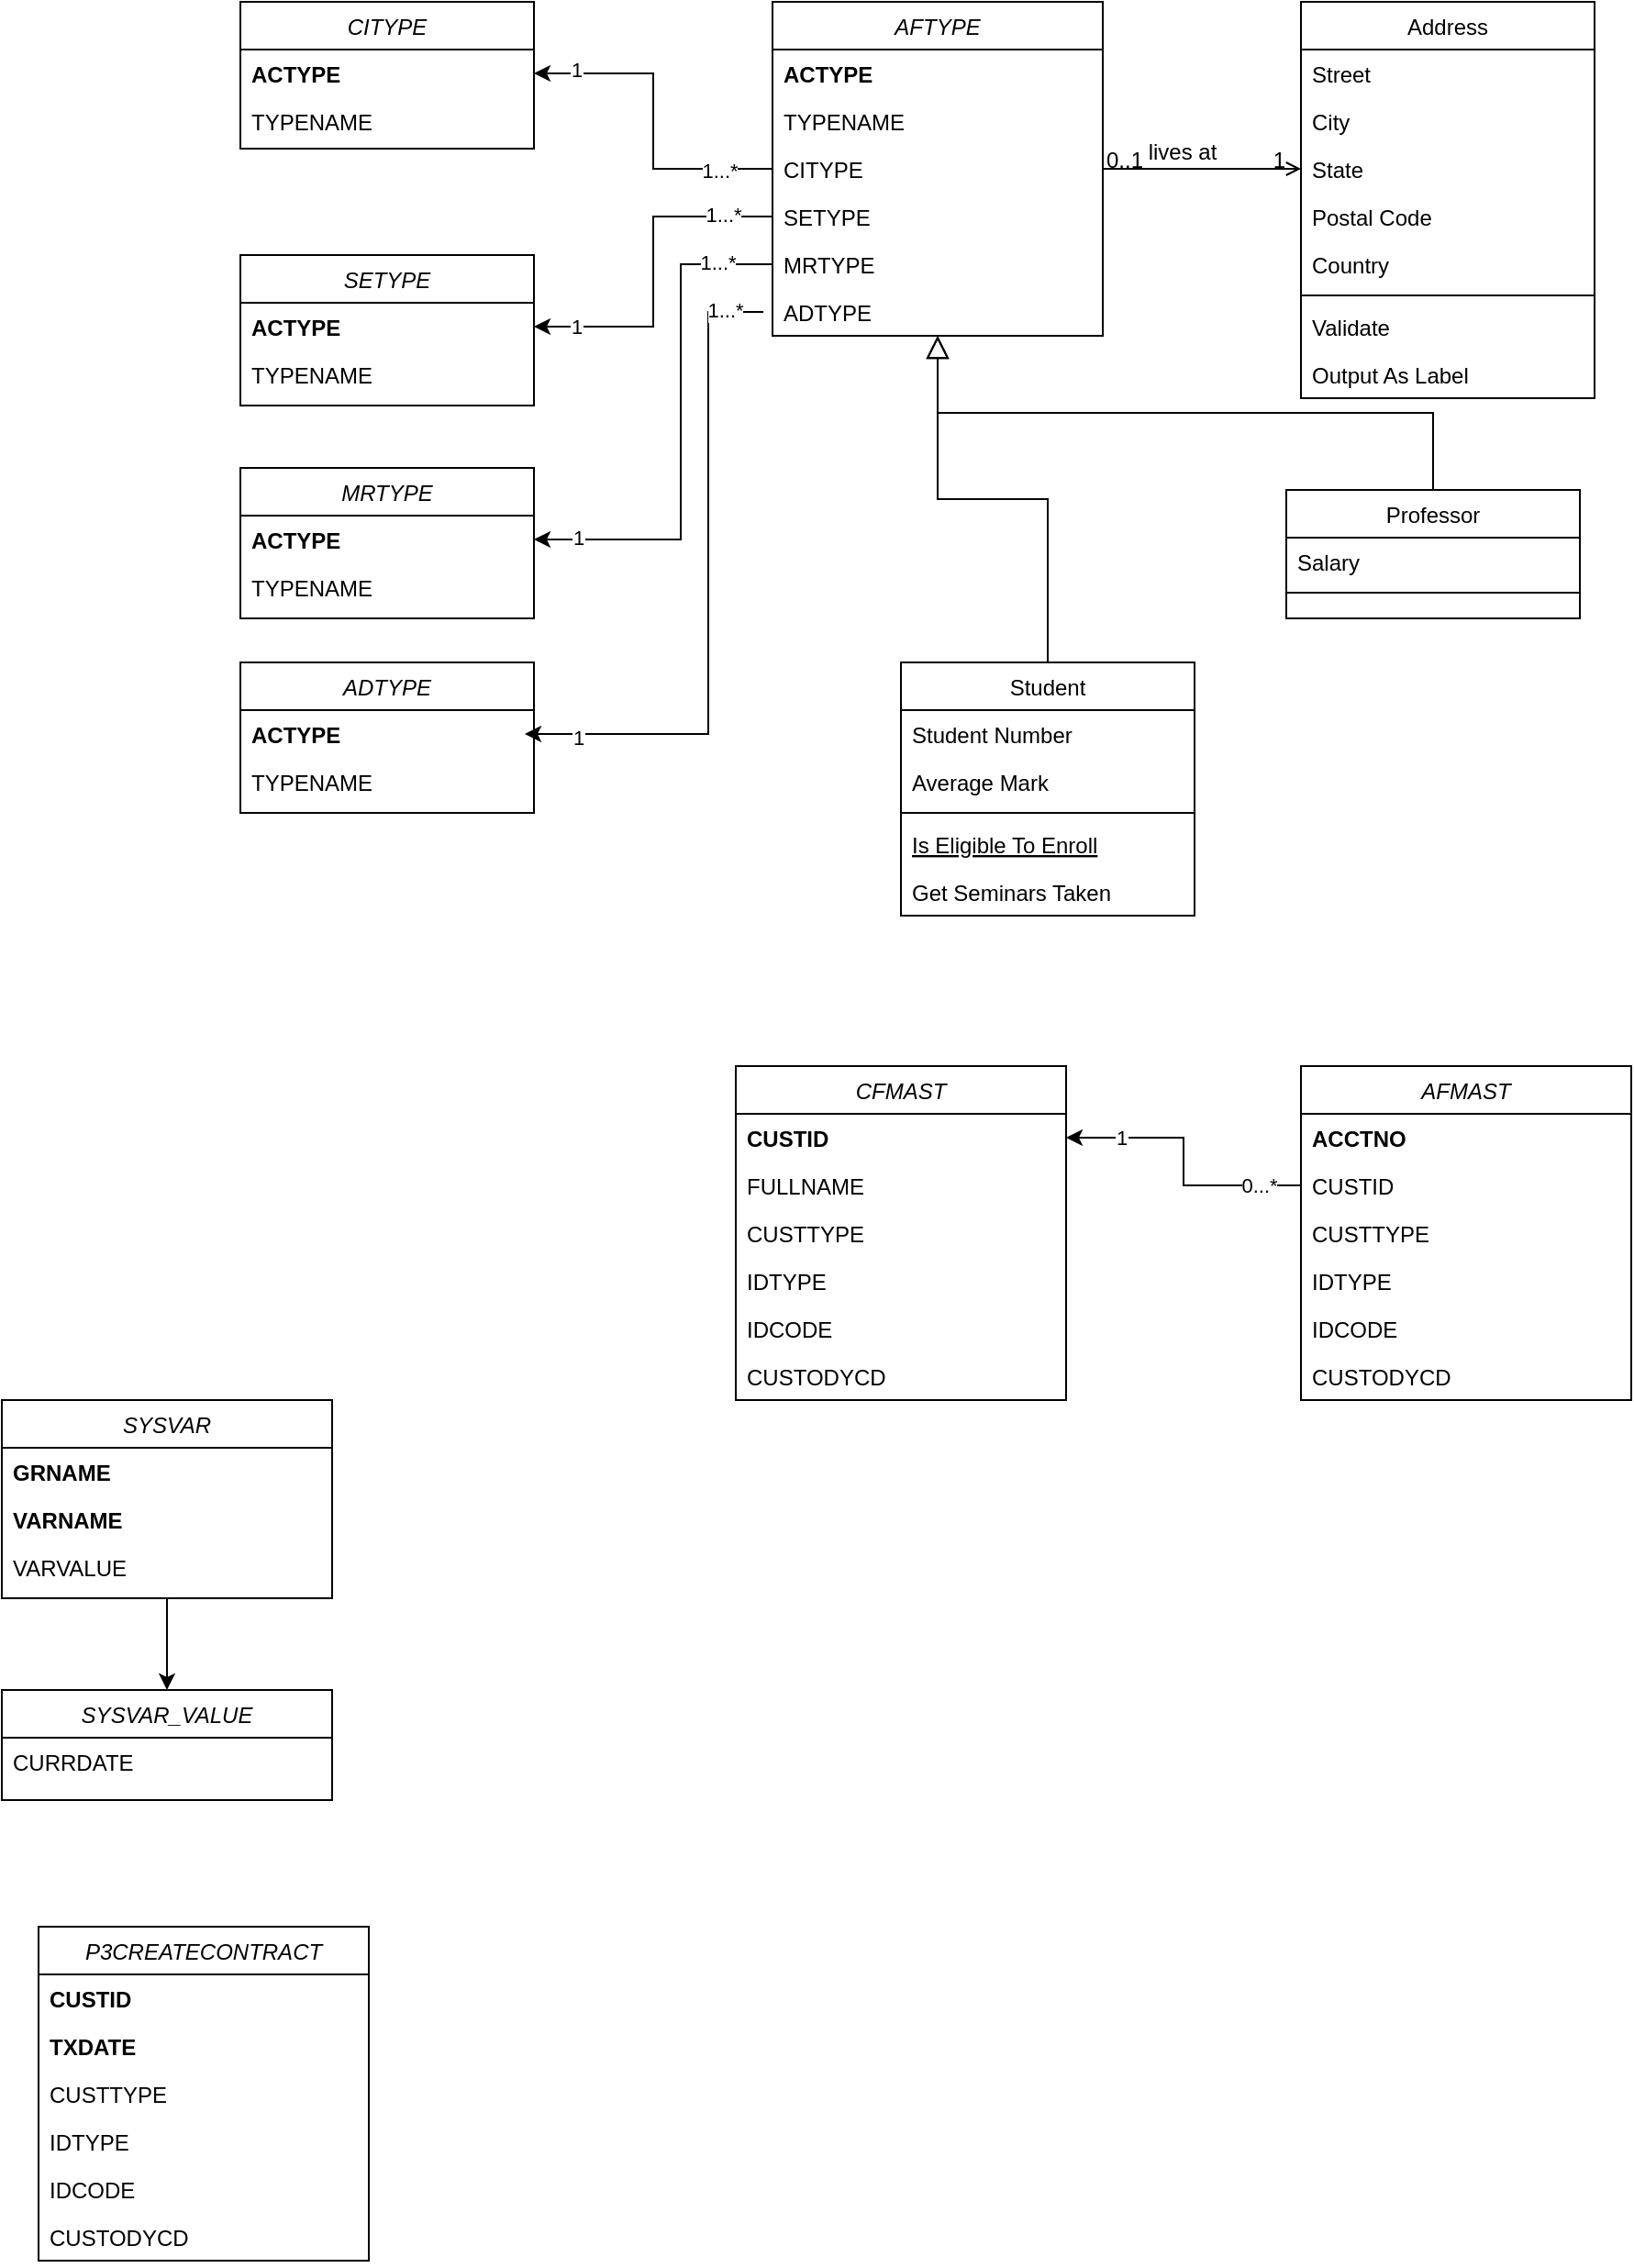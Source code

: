 <mxfile version="24.8.3">
  <diagram id="C5RBs43oDa-KdzZeNtuy" name="Page-1">
    <mxGraphModel dx="2261" dy="772" grid="1" gridSize="10" guides="1" tooltips="1" connect="1" arrows="1" fold="1" page="1" pageScale="1" pageWidth="827" pageHeight="1169" math="0" shadow="0">
      <root>
        <mxCell id="WIyWlLk6GJQsqaUBKTNV-0" />
        <mxCell id="WIyWlLk6GJQsqaUBKTNV-1" parent="WIyWlLk6GJQsqaUBKTNV-0" />
        <UserObject label="AFTYPE" tooltip="Loại hình tiểu khoản" id="zkfFHV4jXpPFQw0GAbJ--0">
          <mxCell style="swimlane;fontStyle=2;align=center;verticalAlign=top;childLayout=stackLayout;horizontal=1;startSize=26;horizontalStack=0;resizeParent=1;resizeLast=0;collapsible=1;marginBottom=0;rounded=0;shadow=0;strokeWidth=1;" parent="WIyWlLk6GJQsqaUBKTNV-1" vertex="1">
            <mxGeometry x="220" y="120" width="180" height="182" as="geometry">
              <mxRectangle x="230" y="140" width="160" height="26" as="alternateBounds" />
            </mxGeometry>
          </mxCell>
        </UserObject>
        <UserObject label="ACTYPE" tooltip="Mã loại hình - Key" id="zkfFHV4jXpPFQw0GAbJ--1">
          <mxCell style="text;align=left;verticalAlign=top;spacingLeft=4;spacingRight=4;overflow=hidden;rotatable=0;points=[[0,0.5],[1,0.5]];portConstraint=eastwest;fontStyle=1" parent="zkfFHV4jXpPFQw0GAbJ--0" vertex="1">
            <mxGeometry y="26" width="180" height="26" as="geometry" />
          </mxCell>
        </UserObject>
        <UserObject label="TYPENAME" tooltip="Tên loại hình" id="zkfFHV4jXpPFQw0GAbJ--2">
          <mxCell style="text;align=left;verticalAlign=top;spacingLeft=4;spacingRight=4;overflow=hidden;rotatable=0;points=[[0,0.5],[1,0.5]];portConstraint=eastwest;rounded=0;shadow=0;html=0;" parent="zkfFHV4jXpPFQw0GAbJ--0" vertex="1">
            <mxGeometry y="52" width="180" height="26" as="geometry" />
          </mxCell>
        </UserObject>
        <mxCell id="zkfFHV4jXpPFQw0GAbJ--3" value="CITYPE" style="text;align=left;verticalAlign=top;spacingLeft=4;spacingRight=4;overflow=hidden;rotatable=0;points=[[0,0.5],[1,0.5]];portConstraint=eastwest;rounded=0;shadow=0;html=0;" parent="zkfFHV4jXpPFQw0GAbJ--0" vertex="1">
          <mxGeometry y="78" width="180" height="26" as="geometry" />
        </mxCell>
        <mxCell id="URuendmNtwKHBHTA27Hg-24" value="SETYPE" style="text;align=left;verticalAlign=top;spacingLeft=4;spacingRight=4;overflow=hidden;rotatable=0;points=[[0,0.5],[1,0.5]];portConstraint=eastwest;rounded=0;shadow=0;html=0;" parent="zkfFHV4jXpPFQw0GAbJ--0" vertex="1">
          <mxGeometry y="104" width="180" height="26" as="geometry" />
        </mxCell>
        <mxCell id="URuendmNtwKHBHTA27Hg-28" value="MRTYPE" style="text;align=left;verticalAlign=top;spacingLeft=4;spacingRight=4;overflow=hidden;rotatable=0;points=[[0,0.5],[1,0.5]];portConstraint=eastwest;rounded=0;shadow=0;html=0;" parent="zkfFHV4jXpPFQw0GAbJ--0" vertex="1">
          <mxGeometry y="130" width="180" height="26" as="geometry" />
        </mxCell>
        <mxCell id="URuendmNtwKHBHTA27Hg-39" value="ADTYPE" style="text;align=left;verticalAlign=top;spacingLeft=4;spacingRight=4;overflow=hidden;rotatable=0;points=[[0,0.5],[1,0.5]];portConstraint=eastwest;rounded=0;shadow=0;html=0;" parent="zkfFHV4jXpPFQw0GAbJ--0" vertex="1">
          <mxGeometry y="156" width="180" height="26" as="geometry" />
        </mxCell>
        <mxCell id="zkfFHV4jXpPFQw0GAbJ--6" value="Student" style="swimlane;fontStyle=0;align=center;verticalAlign=top;childLayout=stackLayout;horizontal=1;startSize=26;horizontalStack=0;resizeParent=1;resizeLast=0;collapsible=1;marginBottom=0;rounded=0;shadow=0;strokeWidth=1;" parent="WIyWlLk6GJQsqaUBKTNV-1" vertex="1">
          <mxGeometry x="290" y="480" width="160" height="138" as="geometry">
            <mxRectangle x="130" y="380" width="160" height="26" as="alternateBounds" />
          </mxGeometry>
        </mxCell>
        <mxCell id="zkfFHV4jXpPFQw0GAbJ--7" value="Student Number" style="text;align=left;verticalAlign=top;spacingLeft=4;spacingRight=4;overflow=hidden;rotatable=0;points=[[0,0.5],[1,0.5]];portConstraint=eastwest;" parent="zkfFHV4jXpPFQw0GAbJ--6" vertex="1">
          <mxGeometry y="26" width="160" height="26" as="geometry" />
        </mxCell>
        <mxCell id="zkfFHV4jXpPFQw0GAbJ--8" value="Average Mark" style="text;align=left;verticalAlign=top;spacingLeft=4;spacingRight=4;overflow=hidden;rotatable=0;points=[[0,0.5],[1,0.5]];portConstraint=eastwest;rounded=0;shadow=0;html=0;" parent="zkfFHV4jXpPFQw0GAbJ--6" vertex="1">
          <mxGeometry y="52" width="160" height="26" as="geometry" />
        </mxCell>
        <mxCell id="zkfFHV4jXpPFQw0GAbJ--9" value="" style="line;html=1;strokeWidth=1;align=left;verticalAlign=middle;spacingTop=-1;spacingLeft=3;spacingRight=3;rotatable=0;labelPosition=right;points=[];portConstraint=eastwest;" parent="zkfFHV4jXpPFQw0GAbJ--6" vertex="1">
          <mxGeometry y="78" width="160" height="8" as="geometry" />
        </mxCell>
        <mxCell id="zkfFHV4jXpPFQw0GAbJ--10" value="Is Eligible To Enroll" style="text;align=left;verticalAlign=top;spacingLeft=4;spacingRight=4;overflow=hidden;rotatable=0;points=[[0,0.5],[1,0.5]];portConstraint=eastwest;fontStyle=4" parent="zkfFHV4jXpPFQw0GAbJ--6" vertex="1">
          <mxGeometry y="86" width="160" height="26" as="geometry" />
        </mxCell>
        <mxCell id="zkfFHV4jXpPFQw0GAbJ--11" value="Get Seminars Taken" style="text;align=left;verticalAlign=top;spacingLeft=4;spacingRight=4;overflow=hidden;rotatable=0;points=[[0,0.5],[1,0.5]];portConstraint=eastwest;" parent="zkfFHV4jXpPFQw0GAbJ--6" vertex="1">
          <mxGeometry y="112" width="160" height="26" as="geometry" />
        </mxCell>
        <mxCell id="zkfFHV4jXpPFQw0GAbJ--12" value="" style="endArrow=block;endSize=10;endFill=0;shadow=0;strokeWidth=1;rounded=0;curved=0;edgeStyle=elbowEdgeStyle;elbow=vertical;" parent="WIyWlLk6GJQsqaUBKTNV-1" source="zkfFHV4jXpPFQw0GAbJ--6" target="zkfFHV4jXpPFQw0GAbJ--0" edge="1">
          <mxGeometry width="160" relative="1" as="geometry">
            <mxPoint x="200" y="203" as="sourcePoint" />
            <mxPoint x="200" y="203" as="targetPoint" />
          </mxGeometry>
        </mxCell>
        <mxCell id="zkfFHV4jXpPFQw0GAbJ--13" value="Professor" style="swimlane;fontStyle=0;align=center;verticalAlign=top;childLayout=stackLayout;horizontal=1;startSize=26;horizontalStack=0;resizeParent=1;resizeLast=0;collapsible=1;marginBottom=0;rounded=0;shadow=0;strokeWidth=1;" parent="WIyWlLk6GJQsqaUBKTNV-1" vertex="1">
          <mxGeometry x="500" y="386" width="160" height="70" as="geometry">
            <mxRectangle x="340" y="380" width="170" height="26" as="alternateBounds" />
          </mxGeometry>
        </mxCell>
        <mxCell id="zkfFHV4jXpPFQw0GAbJ--14" value="Salary" style="text;align=left;verticalAlign=top;spacingLeft=4;spacingRight=4;overflow=hidden;rotatable=0;points=[[0,0.5],[1,0.5]];portConstraint=eastwest;" parent="zkfFHV4jXpPFQw0GAbJ--13" vertex="1">
          <mxGeometry y="26" width="160" height="26" as="geometry" />
        </mxCell>
        <mxCell id="zkfFHV4jXpPFQw0GAbJ--15" value="" style="line;html=1;strokeWidth=1;align=left;verticalAlign=middle;spacingTop=-1;spacingLeft=3;spacingRight=3;rotatable=0;labelPosition=right;points=[];portConstraint=eastwest;" parent="zkfFHV4jXpPFQw0GAbJ--13" vertex="1">
          <mxGeometry y="52" width="160" height="8" as="geometry" />
        </mxCell>
        <mxCell id="zkfFHV4jXpPFQw0GAbJ--16" value="" style="endArrow=block;endSize=10;endFill=0;shadow=0;strokeWidth=1;rounded=0;curved=0;edgeStyle=elbowEdgeStyle;elbow=vertical;" parent="WIyWlLk6GJQsqaUBKTNV-1" source="zkfFHV4jXpPFQw0GAbJ--13" target="zkfFHV4jXpPFQw0GAbJ--0" edge="1">
          <mxGeometry width="160" relative="1" as="geometry">
            <mxPoint x="210" y="373" as="sourcePoint" />
            <mxPoint x="310" y="271" as="targetPoint" />
          </mxGeometry>
        </mxCell>
        <mxCell id="zkfFHV4jXpPFQw0GAbJ--17" value="Address" style="swimlane;fontStyle=0;align=center;verticalAlign=top;childLayout=stackLayout;horizontal=1;startSize=26;horizontalStack=0;resizeParent=1;resizeLast=0;collapsible=1;marginBottom=0;rounded=0;shadow=0;strokeWidth=1;" parent="WIyWlLk6GJQsqaUBKTNV-1" vertex="1">
          <mxGeometry x="508" y="120" width="160" height="216" as="geometry">
            <mxRectangle x="550" y="140" width="160" height="26" as="alternateBounds" />
          </mxGeometry>
        </mxCell>
        <mxCell id="zkfFHV4jXpPFQw0GAbJ--18" value="Street" style="text;align=left;verticalAlign=top;spacingLeft=4;spacingRight=4;overflow=hidden;rotatable=0;points=[[0,0.5],[1,0.5]];portConstraint=eastwest;" parent="zkfFHV4jXpPFQw0GAbJ--17" vertex="1">
          <mxGeometry y="26" width="160" height="26" as="geometry" />
        </mxCell>
        <mxCell id="zkfFHV4jXpPFQw0GAbJ--19" value="City" style="text;align=left;verticalAlign=top;spacingLeft=4;spacingRight=4;overflow=hidden;rotatable=0;points=[[0,0.5],[1,0.5]];portConstraint=eastwest;rounded=0;shadow=0;html=0;" parent="zkfFHV4jXpPFQw0GAbJ--17" vertex="1">
          <mxGeometry y="52" width="160" height="26" as="geometry" />
        </mxCell>
        <mxCell id="zkfFHV4jXpPFQw0GAbJ--20" value="State" style="text;align=left;verticalAlign=top;spacingLeft=4;spacingRight=4;overflow=hidden;rotatable=0;points=[[0,0.5],[1,0.5]];portConstraint=eastwest;rounded=0;shadow=0;html=0;" parent="zkfFHV4jXpPFQw0GAbJ--17" vertex="1">
          <mxGeometry y="78" width="160" height="26" as="geometry" />
        </mxCell>
        <mxCell id="zkfFHV4jXpPFQw0GAbJ--21" value="Postal Code" style="text;align=left;verticalAlign=top;spacingLeft=4;spacingRight=4;overflow=hidden;rotatable=0;points=[[0,0.5],[1,0.5]];portConstraint=eastwest;rounded=0;shadow=0;html=0;" parent="zkfFHV4jXpPFQw0GAbJ--17" vertex="1">
          <mxGeometry y="104" width="160" height="26" as="geometry" />
        </mxCell>
        <mxCell id="zkfFHV4jXpPFQw0GAbJ--22" value="Country" style="text;align=left;verticalAlign=top;spacingLeft=4;spacingRight=4;overflow=hidden;rotatable=0;points=[[0,0.5],[1,0.5]];portConstraint=eastwest;rounded=0;shadow=0;html=0;" parent="zkfFHV4jXpPFQw0GAbJ--17" vertex="1">
          <mxGeometry y="130" width="160" height="26" as="geometry" />
        </mxCell>
        <mxCell id="zkfFHV4jXpPFQw0GAbJ--23" value="" style="line;html=1;strokeWidth=1;align=left;verticalAlign=middle;spacingTop=-1;spacingLeft=3;spacingRight=3;rotatable=0;labelPosition=right;points=[];portConstraint=eastwest;" parent="zkfFHV4jXpPFQw0GAbJ--17" vertex="1">
          <mxGeometry y="156" width="160" height="8" as="geometry" />
        </mxCell>
        <mxCell id="zkfFHV4jXpPFQw0GAbJ--24" value="Validate" style="text;align=left;verticalAlign=top;spacingLeft=4;spacingRight=4;overflow=hidden;rotatable=0;points=[[0,0.5],[1,0.5]];portConstraint=eastwest;" parent="zkfFHV4jXpPFQw0GAbJ--17" vertex="1">
          <mxGeometry y="164" width="160" height="26" as="geometry" />
        </mxCell>
        <mxCell id="zkfFHV4jXpPFQw0GAbJ--25" value="Output As Label" style="text;align=left;verticalAlign=top;spacingLeft=4;spacingRight=4;overflow=hidden;rotatable=0;points=[[0,0.5],[1,0.5]];portConstraint=eastwest;" parent="zkfFHV4jXpPFQw0GAbJ--17" vertex="1">
          <mxGeometry y="190" width="160" height="26" as="geometry" />
        </mxCell>
        <mxCell id="zkfFHV4jXpPFQw0GAbJ--26" value="" style="endArrow=open;shadow=0;strokeWidth=1;rounded=0;curved=0;endFill=1;edgeStyle=elbowEdgeStyle;elbow=vertical;" parent="WIyWlLk6GJQsqaUBKTNV-1" source="zkfFHV4jXpPFQw0GAbJ--0" target="zkfFHV4jXpPFQw0GAbJ--17" edge="1">
          <mxGeometry x="0.5" y="41" relative="1" as="geometry">
            <mxPoint x="380" y="192" as="sourcePoint" />
            <mxPoint x="540" y="192" as="targetPoint" />
            <mxPoint x="-40" y="32" as="offset" />
          </mxGeometry>
        </mxCell>
        <mxCell id="zkfFHV4jXpPFQw0GAbJ--27" value="0..1" style="resizable=0;align=left;verticalAlign=bottom;labelBackgroundColor=none;fontSize=12;" parent="zkfFHV4jXpPFQw0GAbJ--26" connectable="0" vertex="1">
          <mxGeometry x="-1" relative="1" as="geometry">
            <mxPoint y="4" as="offset" />
          </mxGeometry>
        </mxCell>
        <mxCell id="zkfFHV4jXpPFQw0GAbJ--28" value="1" style="resizable=0;align=right;verticalAlign=bottom;labelBackgroundColor=none;fontSize=12;" parent="zkfFHV4jXpPFQw0GAbJ--26" connectable="0" vertex="1">
          <mxGeometry x="1" relative="1" as="geometry">
            <mxPoint x="-7" y="4" as="offset" />
          </mxGeometry>
        </mxCell>
        <mxCell id="zkfFHV4jXpPFQw0GAbJ--29" value="lives at" style="text;html=1;resizable=0;points=[];;align=center;verticalAlign=middle;labelBackgroundColor=none;rounded=0;shadow=0;strokeWidth=1;fontSize=12;" parent="zkfFHV4jXpPFQw0GAbJ--26" vertex="1" connectable="0">
          <mxGeometry x="0.5" y="49" relative="1" as="geometry">
            <mxPoint x="-38" y="40" as="offset" />
          </mxGeometry>
        </mxCell>
        <UserObject label="CITYPE" tooltip="Loại hình giao dịch tiền" id="URuendmNtwKHBHTA27Hg-0">
          <mxCell style="swimlane;fontStyle=2;align=center;verticalAlign=top;childLayout=stackLayout;horizontal=1;startSize=26;horizontalStack=0;resizeParent=1;resizeLast=0;collapsible=1;marginBottom=0;rounded=0;shadow=0;strokeWidth=1;" parent="WIyWlLk6GJQsqaUBKTNV-1" vertex="1">
            <mxGeometry x="-70" y="120" width="160" height="80" as="geometry">
              <mxRectangle x="230" y="140" width="160" height="26" as="alternateBounds" />
            </mxGeometry>
          </mxCell>
        </UserObject>
        <UserObject label="ACTYPE" tooltip="Mã loại hình - Key" id="URuendmNtwKHBHTA27Hg-1">
          <mxCell style="text;align=left;verticalAlign=top;spacingLeft=4;spacingRight=4;overflow=hidden;rotatable=0;points=[[0,0.5],[1,0.5]];portConstraint=eastwest;fontStyle=1" parent="URuendmNtwKHBHTA27Hg-0" vertex="1">
            <mxGeometry y="26" width="160" height="26" as="geometry" />
          </mxCell>
        </UserObject>
        <UserObject label="TYPENAME" tooltip="Tên loại hình" id="URuendmNtwKHBHTA27Hg-2">
          <mxCell style="text;align=left;verticalAlign=top;spacingLeft=4;spacingRight=4;overflow=hidden;rotatable=0;points=[[0,0.5],[1,0.5]];portConstraint=eastwest;rounded=0;shadow=0;html=0;" parent="URuendmNtwKHBHTA27Hg-0" vertex="1">
            <mxGeometry y="52" width="160" height="18" as="geometry" />
          </mxCell>
        </UserObject>
        <mxCell id="URuendmNtwKHBHTA27Hg-14" style="edgeStyle=orthogonalEdgeStyle;rounded=0;orthogonalLoop=1;jettySize=auto;html=1;entryX=1;entryY=0.5;entryDx=0;entryDy=0;" parent="WIyWlLk6GJQsqaUBKTNV-1" source="zkfFHV4jXpPFQw0GAbJ--3" target="URuendmNtwKHBHTA27Hg-1" edge="1">
          <mxGeometry relative="1" as="geometry" />
        </mxCell>
        <mxCell id="URuendmNtwKHBHTA27Hg-15" value="1" style="edgeLabel;html=1;align=center;verticalAlign=middle;resizable=0;points=[];" parent="URuendmNtwKHBHTA27Hg-14" vertex="1" connectable="0">
          <mxGeometry x="0.747" y="-2" relative="1" as="geometry">
            <mxPoint as="offset" />
          </mxGeometry>
        </mxCell>
        <mxCell id="URuendmNtwKHBHTA27Hg-16" value="1...*" style="edgeLabel;html=1;align=center;verticalAlign=middle;resizable=0;points=[];" parent="URuendmNtwKHBHTA27Hg-14" vertex="1" connectable="0">
          <mxGeometry x="-0.681" y="1" relative="1" as="geometry">
            <mxPoint as="offset" />
          </mxGeometry>
        </mxCell>
        <UserObject label="SETYPE" tooltip="Loại hình giao dịch chứng khoán" id="URuendmNtwKHBHTA27Hg-17">
          <mxCell style="swimlane;fontStyle=2;align=center;verticalAlign=top;childLayout=stackLayout;horizontal=1;startSize=26;horizontalStack=0;resizeParent=1;resizeLast=0;collapsible=1;marginBottom=0;rounded=0;shadow=0;strokeWidth=1;" parent="WIyWlLk6GJQsqaUBKTNV-1" vertex="1">
            <mxGeometry x="-70" y="258" width="160" height="82" as="geometry">
              <mxRectangle x="-70" y="258" width="160" height="26" as="alternateBounds" />
            </mxGeometry>
          </mxCell>
        </UserObject>
        <UserObject label="ACTYPE" tooltip="Mã loại hình - Key" id="URuendmNtwKHBHTA27Hg-18">
          <mxCell style="text;align=left;verticalAlign=top;spacingLeft=4;spacingRight=4;overflow=hidden;rotatable=0;points=[[0,0.5],[1,0.5]];portConstraint=eastwest;fontStyle=1" parent="URuendmNtwKHBHTA27Hg-17" vertex="1">
            <mxGeometry y="26" width="160" height="26" as="geometry" />
          </mxCell>
        </UserObject>
        <UserObject label="TYPENAME" tooltip="Tên loại hình" id="URuendmNtwKHBHTA27Hg-19">
          <mxCell style="text;align=left;verticalAlign=top;spacingLeft=4;spacingRight=4;overflow=hidden;rotatable=0;points=[[0,0.5],[1,0.5]];portConstraint=eastwest;rounded=0;shadow=0;html=0;" parent="URuendmNtwKHBHTA27Hg-17" vertex="1">
            <mxGeometry y="52" width="160" height="18" as="geometry" />
          </mxCell>
        </UserObject>
        <mxCell id="URuendmNtwKHBHTA27Hg-25" style="edgeStyle=orthogonalEdgeStyle;rounded=0;orthogonalLoop=1;jettySize=auto;html=1;entryX=1;entryY=0.5;entryDx=0;entryDy=0;" parent="WIyWlLk6GJQsqaUBKTNV-1" source="URuendmNtwKHBHTA27Hg-24" target="URuendmNtwKHBHTA27Hg-18" edge="1">
          <mxGeometry relative="1" as="geometry" />
        </mxCell>
        <mxCell id="URuendmNtwKHBHTA27Hg-26" value="1" style="edgeLabel;html=1;align=center;verticalAlign=middle;resizable=0;points=[];" parent="URuendmNtwKHBHTA27Hg-25" vertex="1" connectable="0">
          <mxGeometry x="0.758" relative="1" as="geometry">
            <mxPoint as="offset" />
          </mxGeometry>
        </mxCell>
        <mxCell id="URuendmNtwKHBHTA27Hg-27" value="1...*" style="edgeLabel;html=1;align=center;verticalAlign=middle;resizable=0;points=[];" parent="URuendmNtwKHBHTA27Hg-25" vertex="1" connectable="0">
          <mxGeometry x="-0.674" y="-1" relative="1" as="geometry">
            <mxPoint x="4" as="offset" />
          </mxGeometry>
        </mxCell>
        <UserObject label="MRTYPE" tooltip="Loại hình giao dịch ký quỹ" id="URuendmNtwKHBHTA27Hg-29">
          <mxCell style="swimlane;fontStyle=2;align=center;verticalAlign=top;childLayout=stackLayout;horizontal=1;startSize=26;horizontalStack=0;resizeParent=1;resizeLast=0;collapsible=1;marginBottom=0;rounded=0;shadow=0;strokeWidth=1;" parent="WIyWlLk6GJQsqaUBKTNV-1" vertex="1">
            <mxGeometry x="-70" y="374" width="160" height="82" as="geometry">
              <mxRectangle x="230" y="140" width="160" height="26" as="alternateBounds" />
            </mxGeometry>
          </mxCell>
        </UserObject>
        <UserObject label="ACTYPE" tooltip="Mã loại hình - Key" id="URuendmNtwKHBHTA27Hg-30">
          <mxCell style="text;align=left;verticalAlign=top;spacingLeft=4;spacingRight=4;overflow=hidden;rotatable=0;points=[[0,0.5],[1,0.5]];portConstraint=eastwest;fontStyle=1" parent="URuendmNtwKHBHTA27Hg-29" vertex="1">
            <mxGeometry y="26" width="160" height="26" as="geometry" />
          </mxCell>
        </UserObject>
        <UserObject label="TYPENAME" tooltip="Tên loại hình" id="URuendmNtwKHBHTA27Hg-31">
          <mxCell style="text;align=left;verticalAlign=top;spacingLeft=4;spacingRight=4;overflow=hidden;rotatable=0;points=[[0,0.5],[1,0.5]];portConstraint=eastwest;rounded=0;shadow=0;html=0;" parent="URuendmNtwKHBHTA27Hg-29" vertex="1">
            <mxGeometry y="52" width="160" height="18" as="geometry" />
          </mxCell>
        </UserObject>
        <mxCell id="URuendmNtwKHBHTA27Hg-32" style="edgeStyle=orthogonalEdgeStyle;rounded=0;orthogonalLoop=1;jettySize=auto;html=1;entryX=1;entryY=0.5;entryDx=0;entryDy=0;" parent="WIyWlLk6GJQsqaUBKTNV-1" source="URuendmNtwKHBHTA27Hg-28" target="URuendmNtwKHBHTA27Hg-30" edge="1">
          <mxGeometry relative="1" as="geometry">
            <Array as="points">
              <mxPoint x="170" y="263" />
              <mxPoint x="170" y="413" />
            </Array>
          </mxGeometry>
        </mxCell>
        <mxCell id="URuendmNtwKHBHTA27Hg-33" value="1...*" style="edgeLabel;html=1;align=center;verticalAlign=middle;resizable=0;points=[];" parent="URuendmNtwKHBHTA27Hg-32" vertex="1" connectable="0">
          <mxGeometry x="-0.786" y="-1" relative="1" as="geometry">
            <mxPoint as="offset" />
          </mxGeometry>
        </mxCell>
        <mxCell id="URuendmNtwKHBHTA27Hg-35" value="1" style="edgeLabel;html=1;align=center;verticalAlign=middle;resizable=0;points=[];" parent="URuendmNtwKHBHTA27Hg-32" vertex="1" connectable="0">
          <mxGeometry x="0.829" y="-1" relative="1" as="geometry">
            <mxPoint as="offset" />
          </mxGeometry>
        </mxCell>
        <UserObject label="ADTYPE" tooltip="Loại hình giao ứng trước tiền giao dịch" id="URuendmNtwKHBHTA27Hg-36">
          <mxCell style="swimlane;fontStyle=2;align=center;verticalAlign=top;childLayout=stackLayout;horizontal=1;startSize=26;horizontalStack=0;resizeParent=1;resizeLast=0;collapsible=1;marginBottom=0;rounded=0;shadow=0;strokeWidth=1;" parent="WIyWlLk6GJQsqaUBKTNV-1" vertex="1">
            <mxGeometry x="-70" y="480" width="160" height="82" as="geometry">
              <mxRectangle x="230" y="140" width="160" height="26" as="alternateBounds" />
            </mxGeometry>
          </mxCell>
        </UserObject>
        <UserObject label="ACTYPE" tooltip="Mã loại hình - Key" id="URuendmNtwKHBHTA27Hg-37">
          <mxCell style="text;align=left;verticalAlign=top;spacingLeft=4;spacingRight=4;overflow=hidden;rotatable=0;points=[[0,0.5],[1,0.5]];portConstraint=eastwest;fontStyle=1" parent="URuendmNtwKHBHTA27Hg-36" vertex="1">
            <mxGeometry y="26" width="160" height="26" as="geometry" />
          </mxCell>
        </UserObject>
        <UserObject label="TYPENAME" tooltip="Tên loại hình" id="URuendmNtwKHBHTA27Hg-38">
          <mxCell style="text;align=left;verticalAlign=top;spacingLeft=4;spacingRight=4;overflow=hidden;rotatable=0;points=[[0,0.5],[1,0.5]];portConstraint=eastwest;rounded=0;shadow=0;html=0;" parent="URuendmNtwKHBHTA27Hg-36" vertex="1">
            <mxGeometry y="52" width="160" height="18" as="geometry" />
          </mxCell>
        </UserObject>
        <mxCell id="URuendmNtwKHBHTA27Hg-40" style="edgeStyle=orthogonalEdgeStyle;rounded=0;orthogonalLoop=1;jettySize=auto;html=1;entryX=1;entryY=0.5;entryDx=0;entryDy=0;" parent="WIyWlLk6GJQsqaUBKTNV-1" edge="1">
          <mxGeometry relative="1" as="geometry">
            <mxPoint x="215" y="289" as="sourcePoint" />
            <mxPoint x="85" y="519" as="targetPoint" />
            <Array as="points">
              <mxPoint x="185" y="289" />
              <mxPoint x="185" y="519" />
            </Array>
          </mxGeometry>
        </mxCell>
        <mxCell id="URuendmNtwKHBHTA27Hg-41" value="1...*" style="edgeLabel;html=1;align=center;verticalAlign=middle;resizable=0;points=[];" parent="URuendmNtwKHBHTA27Hg-40" vertex="1" connectable="0">
          <mxGeometry x="-0.883" y="-1" relative="1" as="geometry">
            <mxPoint as="offset" />
          </mxGeometry>
        </mxCell>
        <mxCell id="URuendmNtwKHBHTA27Hg-42" value="1" style="edgeLabel;html=1;align=center;verticalAlign=middle;resizable=0;points=[];" parent="URuendmNtwKHBHTA27Hg-40" vertex="1" connectable="0">
          <mxGeometry x="0.839" y="2" relative="1" as="geometry">
            <mxPoint as="offset" />
          </mxGeometry>
        </mxCell>
        <UserObject label="CFMAST" tooltip="Loại hình tiểu khoản" id="URuendmNtwKHBHTA27Hg-43">
          <mxCell style="swimlane;fontStyle=2;align=center;verticalAlign=top;childLayout=stackLayout;horizontal=1;startSize=26;horizontalStack=0;resizeParent=1;resizeLast=0;collapsible=1;marginBottom=0;rounded=0;shadow=0;strokeWidth=1;" parent="WIyWlLk6GJQsqaUBKTNV-1" vertex="1">
            <mxGeometry x="200" y="700" width="180" height="182" as="geometry">
              <mxRectangle x="230" y="140" width="160" height="26" as="alternateBounds" />
            </mxGeometry>
          </mxCell>
        </UserObject>
        <UserObject label="CUSTID" tooltip="Mã loại hình - Key" id="URuendmNtwKHBHTA27Hg-44">
          <mxCell style="text;align=left;verticalAlign=top;spacingLeft=4;spacingRight=4;overflow=hidden;rotatable=0;points=[[0,0.5],[1,0.5]];portConstraint=eastwest;fontStyle=1" parent="URuendmNtwKHBHTA27Hg-43" vertex="1">
            <mxGeometry y="26" width="180" height="26" as="geometry" />
          </mxCell>
        </UserObject>
        <UserObject label="FULLNAME" tooltip="Tên loại hình" id="URuendmNtwKHBHTA27Hg-45">
          <mxCell style="text;align=left;verticalAlign=top;spacingLeft=4;spacingRight=4;overflow=hidden;rotatable=0;points=[[0,0.5],[1,0.5]];portConstraint=eastwest;rounded=0;shadow=0;html=0;" parent="URuendmNtwKHBHTA27Hg-43" vertex="1">
            <mxGeometry y="52" width="180" height="26" as="geometry" />
          </mxCell>
        </UserObject>
        <UserObject label="CUSTTYPE" tooltip="Loại khách hàng:&#xa;I: Cá nhân&#xa;B: Tổ chức" id="URuendmNtwKHBHTA27Hg-46">
          <mxCell style="text;align=left;verticalAlign=top;spacingLeft=4;spacingRight=4;overflow=hidden;rotatable=0;points=[[0,0.5],[1,0.5]];portConstraint=eastwest;rounded=0;shadow=0;html=0;" parent="URuendmNtwKHBHTA27Hg-43" vertex="1">
            <mxGeometry y="78" width="180" height="26" as="geometry" />
          </mxCell>
        </UserObject>
        <UserObject label="IDTYPE" tooltip="Loại giấy tờ:&#xa;001 - CMND/Căn cước&#xa;010 - Khác&#xa;009 - Trading code&#xa;005 - Giấy phép KD&#xa;" id="URuendmNtwKHBHTA27Hg-47">
          <mxCell style="text;align=left;verticalAlign=top;spacingLeft=4;spacingRight=4;overflow=hidden;rotatable=0;points=[[0,0.5],[1,0.5]];portConstraint=eastwest;rounded=0;shadow=0;html=0;" parent="URuendmNtwKHBHTA27Hg-43" vertex="1">
            <mxGeometry y="104" width="180" height="26" as="geometry" />
          </mxCell>
        </UserObject>
        <UserObject label="IDCODE" tooltip="Mã giấy tờ&#xa;Rule:&#xa;Xác định người dùng theo CMND = IDTYPE + IDTYPE + IDCODE" id="URuendmNtwKHBHTA27Hg-48">
          <mxCell style="text;align=left;verticalAlign=top;spacingLeft=4;spacingRight=4;overflow=hidden;rotatable=0;points=[[0,0.5],[1,0.5]];portConstraint=eastwest;rounded=0;shadow=0;html=0;" parent="URuendmNtwKHBHTA27Hg-43" vertex="1">
            <mxGeometry y="130" width="180" height="26" as="geometry" />
          </mxCell>
        </UserObject>
        <UserObject label="CUSTODYCD" tooltip="Số tài khoản lưu ký&#xa;Rule:&#xa;Có thể NULL&#xa;Khi có dữ liệu, thêm, sửa -&gt; Sinh ra tiểu khoản&#xa;Không cho phép sửa khi đã sinh" id="URuendmNtwKHBHTA27Hg-50">
          <mxCell style="text;align=left;verticalAlign=top;spacingLeft=4;spacingRight=4;overflow=hidden;rotatable=0;points=[[0,0.5],[1,0.5]];portConstraint=eastwest;rounded=0;shadow=0;html=0;" parent="URuendmNtwKHBHTA27Hg-43" vertex="1">
            <mxGeometry y="156" width="180" height="26" as="geometry" />
          </mxCell>
        </UserObject>
        <mxCell id="URuendmNtwKHBHTA27Hg-60" style="edgeStyle=orthogonalEdgeStyle;rounded=0;orthogonalLoop=1;jettySize=auto;html=1;entryX=0.5;entryY=0;entryDx=0;entryDy=0;" parent="WIyWlLk6GJQsqaUBKTNV-1" source="URuendmNtwKHBHTA27Hg-51" edge="1">
          <mxGeometry relative="1" as="geometry">
            <mxPoint x="-110" y="1040" as="targetPoint" />
          </mxGeometry>
        </mxCell>
        <UserObject label="SYSVAR" tooltip="Loại hình tiểu khoản" id="URuendmNtwKHBHTA27Hg-51">
          <mxCell style="swimlane;fontStyle=2;align=center;verticalAlign=top;childLayout=stackLayout;horizontal=1;startSize=26;horizontalStack=0;resizeParent=1;resizeLast=0;collapsible=1;marginBottom=0;rounded=0;shadow=0;strokeWidth=1;" parent="WIyWlLk6GJQsqaUBKTNV-1" vertex="1">
            <mxGeometry x="-200" y="882" width="180" height="108" as="geometry">
              <mxRectangle x="230" y="140" width="160" height="26" as="alternateBounds" />
            </mxGeometry>
          </mxCell>
        </UserObject>
        <UserObject label="GRNAME" tooltip="Mã loại hình - Key" id="URuendmNtwKHBHTA27Hg-52">
          <mxCell style="text;align=left;verticalAlign=top;spacingLeft=4;spacingRight=4;overflow=hidden;rotatable=0;points=[[0,0.5],[1,0.5]];portConstraint=eastwest;fontStyle=1" parent="URuendmNtwKHBHTA27Hg-51" vertex="1">
            <mxGeometry y="26" width="180" height="26" as="geometry" />
          </mxCell>
        </UserObject>
        <UserObject label="VARNAME" tooltip="Tên loại hình" id="URuendmNtwKHBHTA27Hg-53">
          <mxCell style="text;align=left;verticalAlign=top;spacingLeft=4;spacingRight=4;overflow=hidden;rotatable=0;points=[[0,0.5],[1,0.5]];portConstraint=eastwest;rounded=0;shadow=0;html=0;fontStyle=1" parent="URuendmNtwKHBHTA27Hg-51" vertex="1">
            <mxGeometry y="52" width="180" height="26" as="geometry" />
          </mxCell>
        </UserObject>
        <UserObject label="VARVALUE" tooltip="Loại khách hàng:&#xa;I: Cá nhân&#xa;B: Tổ chức" id="URuendmNtwKHBHTA27Hg-54">
          <mxCell style="text;align=left;verticalAlign=top;spacingLeft=4;spacingRight=4;overflow=hidden;rotatable=0;points=[[0,0.5],[1,0.5]];portConstraint=eastwest;rounded=0;shadow=0;html=0;" parent="URuendmNtwKHBHTA27Hg-51" vertex="1">
            <mxGeometry y="78" width="180" height="26" as="geometry" />
          </mxCell>
        </UserObject>
        <UserObject label="SYSVAR_VALUE" tooltip="Loại hình tiểu khoản" id="URuendmNtwKHBHTA27Hg-62">
          <mxCell style="swimlane;fontStyle=2;align=center;verticalAlign=top;childLayout=stackLayout;horizontal=1;startSize=26;horizontalStack=0;resizeParent=1;resizeLast=0;collapsible=1;marginBottom=0;rounded=0;shadow=0;strokeWidth=1;" parent="WIyWlLk6GJQsqaUBKTNV-1" vertex="1">
            <mxGeometry x="-200" y="1040" width="180" height="60" as="geometry">
              <mxRectangle x="230" y="140" width="160" height="26" as="alternateBounds" />
            </mxGeometry>
          </mxCell>
        </UserObject>
        <UserObject label="CURRDATE" tooltip="Ngày hiện tại hệ thống&#xa;-------------------&#xa;SELECT * FROM SYSVAR WHERE GRNAME = &#39;SYSTEM&#39; AND VARNAME = &#39;CURRDATE&#39;" id="URuendmNtwKHBHTA27Hg-64">
          <mxCell style="text;align=left;verticalAlign=top;spacingLeft=4;spacingRight=4;overflow=hidden;rotatable=0;points=[[0,0.5],[1,0.5]];portConstraint=eastwest;rounded=0;shadow=0;html=0;" parent="URuendmNtwKHBHTA27Hg-62" vertex="1">
            <mxGeometry y="26" width="180" height="26" as="geometry" />
          </mxCell>
        </UserObject>
        <UserObject label="P3CREATECONTRACT" tooltip="Loại hình tiểu khoản" id="URuendmNtwKHBHTA27Hg-69">
          <mxCell style="swimlane;fontStyle=2;align=center;verticalAlign=top;childLayout=stackLayout;horizontal=1;startSize=26;horizontalStack=0;resizeParent=1;resizeLast=0;collapsible=1;marginBottom=0;rounded=0;shadow=0;strokeWidth=1;" parent="WIyWlLk6GJQsqaUBKTNV-1" vertex="1">
            <mxGeometry x="-180" y="1169" width="180" height="182" as="geometry">
              <mxRectangle x="230" y="140" width="160" height="26" as="alternateBounds" />
            </mxGeometry>
          </mxCell>
        </UserObject>
        <UserObject label="CUSTID" tooltip="Mã loại hình - Key" id="URuendmNtwKHBHTA27Hg-70">
          <mxCell style="text;align=left;verticalAlign=top;spacingLeft=4;spacingRight=4;overflow=hidden;rotatable=0;points=[[0,0.5],[1,0.5]];portConstraint=eastwest;fontStyle=1" parent="URuendmNtwKHBHTA27Hg-69" vertex="1">
            <mxGeometry y="26" width="180" height="26" as="geometry" />
          </mxCell>
        </UserObject>
        <UserObject label="TXDATE" tooltip="Tên loại hình" id="URuendmNtwKHBHTA27Hg-71">
          <mxCell style="text;align=left;verticalAlign=top;spacingLeft=4;spacingRight=4;overflow=hidden;rotatable=0;points=[[0,0.5],[1,0.5]];portConstraint=eastwest;rounded=0;shadow=0;html=0;fontStyle=1" parent="URuendmNtwKHBHTA27Hg-69" vertex="1">
            <mxGeometry y="52" width="180" height="26" as="geometry" />
          </mxCell>
        </UserObject>
        <UserObject label="CUSTTYPE" tooltip="Loại khách hàng:&#xa;I: Cá nhân&#xa;B: Tổ chức" id="URuendmNtwKHBHTA27Hg-72">
          <mxCell style="text;align=left;verticalAlign=top;spacingLeft=4;spacingRight=4;overflow=hidden;rotatable=0;points=[[0,0.5],[1,0.5]];portConstraint=eastwest;rounded=0;shadow=0;html=0;" parent="URuendmNtwKHBHTA27Hg-69" vertex="1">
            <mxGeometry y="78" width="180" height="26" as="geometry" />
          </mxCell>
        </UserObject>
        <UserObject label="IDTYPE" tooltip="Loại giấy tờ:&#xa;001 - CMND/Căn cước&#xa;010 - Khác&#xa;009 - Trading code&#xa;005 - Giấy phép KD&#xa;" id="URuendmNtwKHBHTA27Hg-73">
          <mxCell style="text;align=left;verticalAlign=top;spacingLeft=4;spacingRight=4;overflow=hidden;rotatable=0;points=[[0,0.5],[1,0.5]];portConstraint=eastwest;rounded=0;shadow=0;html=0;" parent="URuendmNtwKHBHTA27Hg-69" vertex="1">
            <mxGeometry y="104" width="180" height="26" as="geometry" />
          </mxCell>
        </UserObject>
        <UserObject label="IDCODE" tooltip="Mã giấy tờ&#xa;Rule:&#xa;Xác định người dùng theo CMND = IDTYPE + IDTYPE + IDCODE" id="URuendmNtwKHBHTA27Hg-74">
          <mxCell style="text;align=left;verticalAlign=top;spacingLeft=4;spacingRight=4;overflow=hidden;rotatable=0;points=[[0,0.5],[1,0.5]];portConstraint=eastwest;rounded=0;shadow=0;html=0;" parent="URuendmNtwKHBHTA27Hg-69" vertex="1">
            <mxGeometry y="130" width="180" height="26" as="geometry" />
          </mxCell>
        </UserObject>
        <UserObject label="CUSTODYCD" tooltip="Số tài khoản lưu ký&#xa;Rule:&#xa;Có thể NULL" id="URuendmNtwKHBHTA27Hg-75">
          <mxCell style="text;align=left;verticalAlign=top;spacingLeft=4;spacingRight=4;overflow=hidden;rotatable=0;points=[[0,0.5],[1,0.5]];portConstraint=eastwest;rounded=0;shadow=0;html=0;" parent="URuendmNtwKHBHTA27Hg-69" vertex="1">
            <mxGeometry y="156" width="180" height="26" as="geometry" />
          </mxCell>
        </UserObject>
        <UserObject label="AFMAST" tooltip="Loại hình tiểu khoản" id="qsblZAF3k721p9KFFX40-0">
          <mxCell style="swimlane;fontStyle=2;align=center;verticalAlign=top;childLayout=stackLayout;horizontal=1;startSize=26;horizontalStack=0;resizeParent=1;resizeLast=0;collapsible=1;marginBottom=0;rounded=0;shadow=0;strokeWidth=1;" vertex="1" parent="WIyWlLk6GJQsqaUBKTNV-1">
            <mxGeometry x="508" y="700" width="180" height="182" as="geometry">
              <mxRectangle x="230" y="140" width="160" height="26" as="alternateBounds" />
            </mxGeometry>
          </mxCell>
        </UserObject>
        <UserObject label="ACCTNO" tooltip="Mã loại hình - Key" id="qsblZAF3k721p9KFFX40-1">
          <mxCell style="text;align=left;verticalAlign=top;spacingLeft=4;spacingRight=4;overflow=hidden;rotatable=0;points=[[0,0.5],[1,0.5]];portConstraint=eastwest;fontStyle=1" vertex="1" parent="qsblZAF3k721p9KFFX40-0">
            <mxGeometry y="26" width="180" height="26" as="geometry" />
          </mxCell>
        </UserObject>
        <UserObject label="CUSTID" tooltip="Tên loại hình" id="qsblZAF3k721p9KFFX40-2">
          <mxCell style="text;align=left;verticalAlign=top;spacingLeft=4;spacingRight=4;overflow=hidden;rotatable=0;points=[[0,0.5],[1,0.5]];portConstraint=eastwest;rounded=0;shadow=0;html=0;" vertex="1" parent="qsblZAF3k721p9KFFX40-0">
            <mxGeometry y="52" width="180" height="26" as="geometry" />
          </mxCell>
        </UserObject>
        <UserObject label="CUSTTYPE" tooltip="Loại khách hàng:&#xa;I: Cá nhân&#xa;B: Tổ chức" id="qsblZAF3k721p9KFFX40-3">
          <mxCell style="text;align=left;verticalAlign=top;spacingLeft=4;spacingRight=4;overflow=hidden;rotatable=0;points=[[0,0.5],[1,0.5]];portConstraint=eastwest;rounded=0;shadow=0;html=0;" vertex="1" parent="qsblZAF3k721p9KFFX40-0">
            <mxGeometry y="78" width="180" height="26" as="geometry" />
          </mxCell>
        </UserObject>
        <UserObject label="IDTYPE" tooltip="Loại giấy tờ:&#xa;001 - CMND/Căn cước&#xa;010 - Khác&#xa;009 - Trading code&#xa;005 - Giấy phép KD&#xa;" id="qsblZAF3k721p9KFFX40-4">
          <mxCell style="text;align=left;verticalAlign=top;spacingLeft=4;spacingRight=4;overflow=hidden;rotatable=0;points=[[0,0.5],[1,0.5]];portConstraint=eastwest;rounded=0;shadow=0;html=0;" vertex="1" parent="qsblZAF3k721p9KFFX40-0">
            <mxGeometry y="104" width="180" height="26" as="geometry" />
          </mxCell>
        </UserObject>
        <UserObject label="IDCODE" tooltip="Mã giấy tờ&#xa;Rule:&#xa;Xác định người dùng theo CMND = IDTYPE + IDTYPE + IDCODE" id="qsblZAF3k721p9KFFX40-5">
          <mxCell style="text;align=left;verticalAlign=top;spacingLeft=4;spacingRight=4;overflow=hidden;rotatable=0;points=[[0,0.5],[1,0.5]];portConstraint=eastwest;rounded=0;shadow=0;html=0;" vertex="1" parent="qsblZAF3k721p9KFFX40-0">
            <mxGeometry y="130" width="180" height="26" as="geometry" />
          </mxCell>
        </UserObject>
        <UserObject label="CUSTODYCD" tooltip="Số tài khoản lưu ký&#xa;Rule:&#xa;Có thể NULL" id="qsblZAF3k721p9KFFX40-6">
          <mxCell style="text;align=left;verticalAlign=top;spacingLeft=4;spacingRight=4;overflow=hidden;rotatable=0;points=[[0,0.5],[1,0.5]];portConstraint=eastwest;rounded=0;shadow=0;html=0;" vertex="1" parent="qsblZAF3k721p9KFFX40-0">
            <mxGeometry y="156" width="180" height="26" as="geometry" />
          </mxCell>
        </UserObject>
        <mxCell id="qsblZAF3k721p9KFFX40-7" style="edgeStyle=orthogonalEdgeStyle;rounded=0;orthogonalLoop=1;jettySize=auto;html=1;entryX=1;entryY=0.5;entryDx=0;entryDy=0;" edge="1" parent="WIyWlLk6GJQsqaUBKTNV-1" source="qsblZAF3k721p9KFFX40-2" target="URuendmNtwKHBHTA27Hg-44">
          <mxGeometry relative="1" as="geometry" />
        </mxCell>
        <mxCell id="qsblZAF3k721p9KFFX40-8" value="1" style="edgeLabel;html=1;align=center;verticalAlign=middle;resizable=0;points=[];" vertex="1" connectable="0" parent="qsblZAF3k721p9KFFX40-7">
          <mxGeometry x="0.61" relative="1" as="geometry">
            <mxPoint as="offset" />
          </mxGeometry>
        </mxCell>
        <mxCell id="qsblZAF3k721p9KFFX40-9" value="0...*" style="edgeLabel;html=1;align=center;verticalAlign=middle;resizable=0;points=[];" vertex="1" connectable="0" parent="qsblZAF3k721p9KFFX40-7">
          <mxGeometry x="-0.701" y="2" relative="1" as="geometry">
            <mxPoint y="-2" as="offset" />
          </mxGeometry>
        </mxCell>
      </root>
    </mxGraphModel>
  </diagram>
</mxfile>
